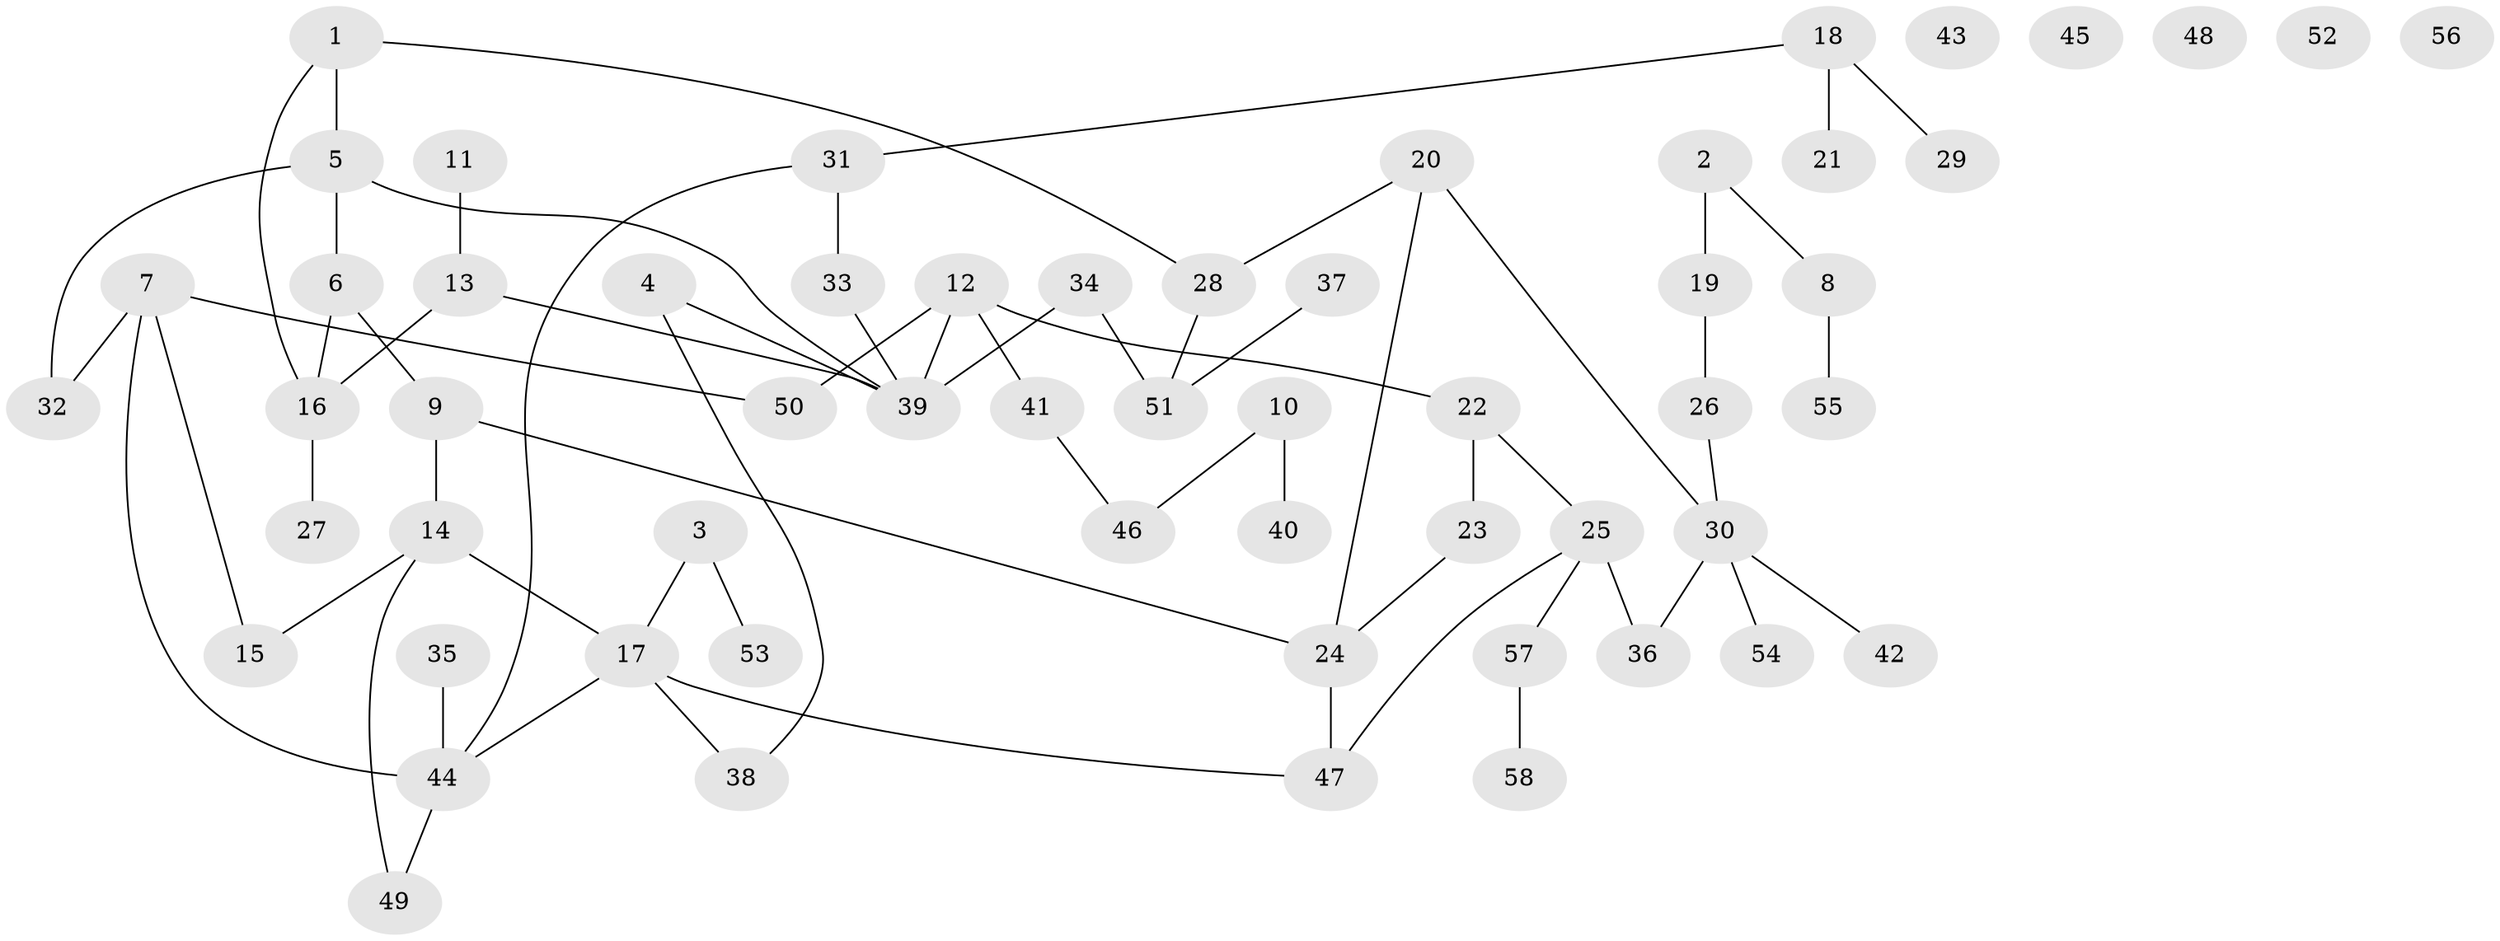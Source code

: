 // coarse degree distribution, {5: 0.08108108108108109, 2: 0.32432432432432434, 1: 0.1891891891891892, 3: 0.08108108108108109, 4: 0.10810810810810811, 7: 0.02702702702702703, 6: 0.05405405405405406, 0: 0.13513513513513514}
// Generated by graph-tools (version 1.1) at 2025/23/03/03/25 07:23:27]
// undirected, 58 vertices, 66 edges
graph export_dot {
graph [start="1"]
  node [color=gray90,style=filled];
  1;
  2;
  3;
  4;
  5;
  6;
  7;
  8;
  9;
  10;
  11;
  12;
  13;
  14;
  15;
  16;
  17;
  18;
  19;
  20;
  21;
  22;
  23;
  24;
  25;
  26;
  27;
  28;
  29;
  30;
  31;
  32;
  33;
  34;
  35;
  36;
  37;
  38;
  39;
  40;
  41;
  42;
  43;
  44;
  45;
  46;
  47;
  48;
  49;
  50;
  51;
  52;
  53;
  54;
  55;
  56;
  57;
  58;
  1 -- 5;
  1 -- 16;
  1 -- 28;
  2 -- 8;
  2 -- 19;
  3 -- 17;
  3 -- 53;
  4 -- 38;
  4 -- 39;
  5 -- 6;
  5 -- 32;
  5 -- 39;
  6 -- 9;
  6 -- 16;
  7 -- 15;
  7 -- 32;
  7 -- 44;
  7 -- 50;
  8 -- 55;
  9 -- 14;
  9 -- 24;
  10 -- 40;
  10 -- 46;
  11 -- 13;
  12 -- 22;
  12 -- 39;
  12 -- 41;
  12 -- 50;
  13 -- 16;
  13 -- 39;
  14 -- 15;
  14 -- 17;
  14 -- 49;
  16 -- 27;
  17 -- 38;
  17 -- 44;
  17 -- 47;
  18 -- 21;
  18 -- 29;
  18 -- 31;
  19 -- 26;
  20 -- 24;
  20 -- 28;
  20 -- 30;
  22 -- 23;
  22 -- 25;
  23 -- 24;
  24 -- 47;
  25 -- 36;
  25 -- 47;
  25 -- 57;
  26 -- 30;
  28 -- 51;
  30 -- 36;
  30 -- 42;
  30 -- 54;
  31 -- 33;
  31 -- 44;
  33 -- 39;
  34 -- 39;
  34 -- 51;
  35 -- 44;
  37 -- 51;
  41 -- 46;
  44 -- 49;
  57 -- 58;
}
